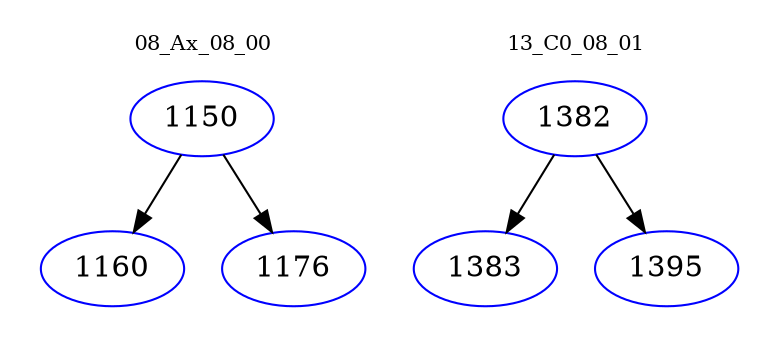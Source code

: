 digraph{
subgraph cluster_0 {
color = white
label = "08_Ax_08_00";
fontsize=10;
T0_1150 [label="1150", color="blue"]
T0_1150 -> T0_1160 [color="black"]
T0_1160 [label="1160", color="blue"]
T0_1150 -> T0_1176 [color="black"]
T0_1176 [label="1176", color="blue"]
}
subgraph cluster_1 {
color = white
label = "13_C0_08_01";
fontsize=10;
T1_1382 [label="1382", color="blue"]
T1_1382 -> T1_1383 [color="black"]
T1_1383 [label="1383", color="blue"]
T1_1382 -> T1_1395 [color="black"]
T1_1395 [label="1395", color="blue"]
}
}
